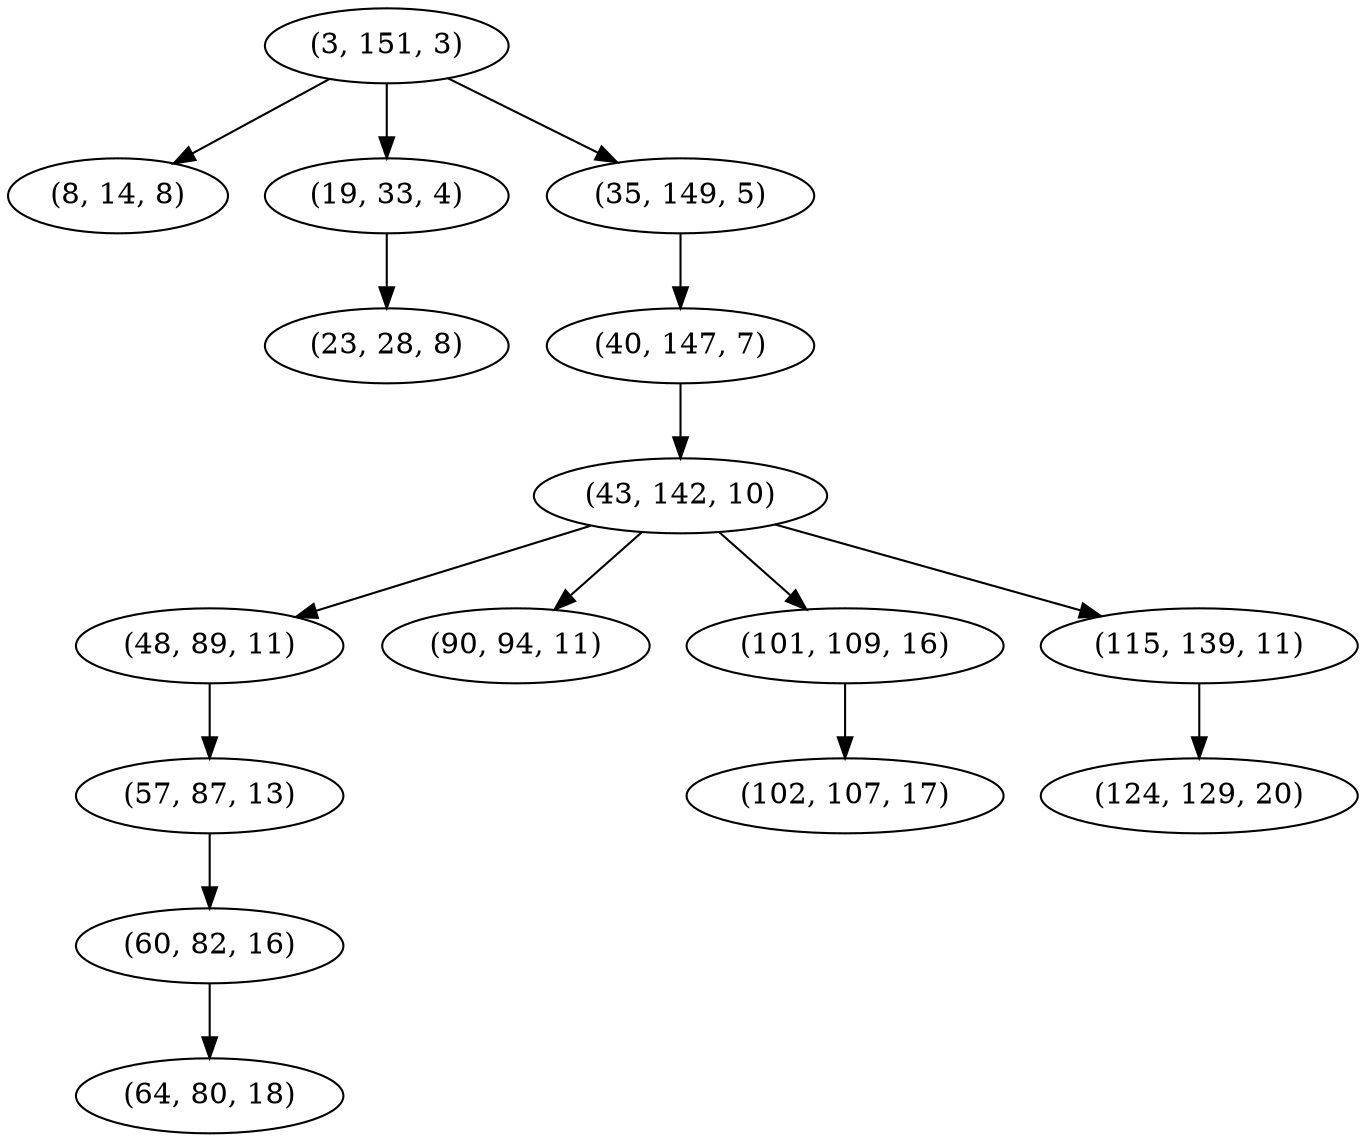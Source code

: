 digraph tree {
    "(3, 151, 3)";
    "(8, 14, 8)";
    "(19, 33, 4)";
    "(23, 28, 8)";
    "(35, 149, 5)";
    "(40, 147, 7)";
    "(43, 142, 10)";
    "(48, 89, 11)";
    "(57, 87, 13)";
    "(60, 82, 16)";
    "(64, 80, 18)";
    "(90, 94, 11)";
    "(101, 109, 16)";
    "(102, 107, 17)";
    "(115, 139, 11)";
    "(124, 129, 20)";
    "(3, 151, 3)" -> "(8, 14, 8)";
    "(3, 151, 3)" -> "(19, 33, 4)";
    "(3, 151, 3)" -> "(35, 149, 5)";
    "(19, 33, 4)" -> "(23, 28, 8)";
    "(35, 149, 5)" -> "(40, 147, 7)";
    "(40, 147, 7)" -> "(43, 142, 10)";
    "(43, 142, 10)" -> "(48, 89, 11)";
    "(43, 142, 10)" -> "(90, 94, 11)";
    "(43, 142, 10)" -> "(101, 109, 16)";
    "(43, 142, 10)" -> "(115, 139, 11)";
    "(48, 89, 11)" -> "(57, 87, 13)";
    "(57, 87, 13)" -> "(60, 82, 16)";
    "(60, 82, 16)" -> "(64, 80, 18)";
    "(101, 109, 16)" -> "(102, 107, 17)";
    "(115, 139, 11)" -> "(124, 129, 20)";
}
